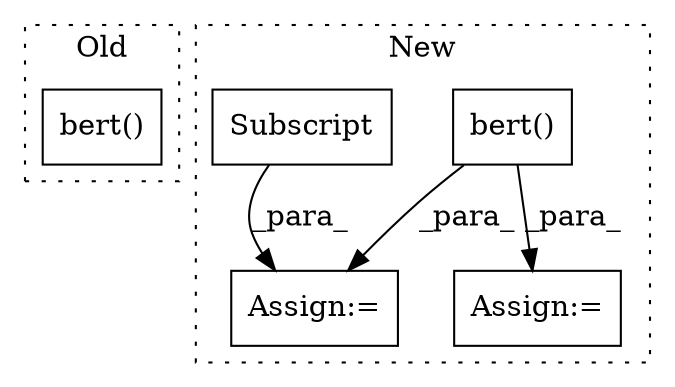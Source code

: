 digraph G {
subgraph cluster0 {
1 [label="bert()" a="75" s="536" l="204" shape="box"];
label = "Old";
style="dotted";
}
subgraph cluster1 {
2 [label="bert()" a="75" s="527" l="76" shape="box"];
3 [label="Assign:=" a="68" s="800" l="4" shape="box"];
4 [label="Subscript" a="63" s="804,0" l="23,0" shape="box"];
5 [label="Assign:=" a="68" s="721" l="4" shape="box"];
label = "New";
style="dotted";
}
2 -> 3 [label="_para_"];
2 -> 5 [label="_para_"];
4 -> 3 [label="_para_"];
}